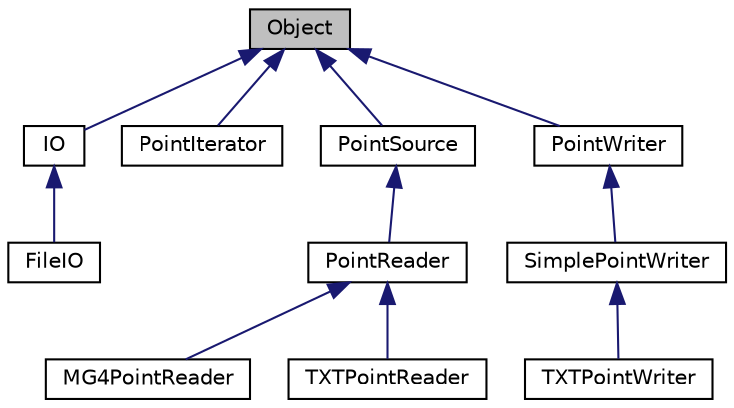 digraph "Object"
{
  bgcolor="transparent";
  edge [fontname="Helvetica",fontsize="10",labelfontname="Helvetica",labelfontsize="10"];
  node [fontname="Helvetica",fontsize="10",shape=record];
  Node1 [label="Object",height=0.2,width=0.4,color="black", fillcolor="grey75", style="filled" fontcolor="black"];
  Node1 -> Node2 [dir="back",color="midnightblue",fontsize="10",style="solid",fontname="Helvetica"];
  Node2 [label="IO",height=0.2,width=0.4,color="black",URL="$a00008.html",tooltip="IO is the base class for binary input and output. "];
  Node2 -> Node3 [dir="back",color="midnightblue",fontsize="10",style="solid",fontname="Helvetica"];
  Node3 [label="FileIO",height=0.2,width=0.4,color="black",URL="$a00007.html",tooltip="FileIO implements file-based IO. "];
  Node1 -> Node4 [dir="back",color="midnightblue",fontsize="10",style="solid",fontname="Helvetica"];
  Node4 [label="PointIterator",height=0.2,width=0.4,color="black",URL="$a00019.html",tooltip="PointIterator is the base class for accessing the point cloud. "];
  Node1 -> Node5 [dir="back",color="midnightblue",fontsize="10",style="solid",fontname="Helvetica"];
  Node5 [label="PointSource",height=0.2,width=0.4,color="black",URL="$a00021.html",tooltip="PointSource is the base class of LiDAR point cloud extraction pipeline. "];
  Node5 -> Node6 [dir="back",color="midnightblue",fontsize="10",style="solid",fontname="Helvetica"];
  Node6 [label="PointReader",height=0.2,width=0.4,color="black",URL="$a00020.html",tooltip="PointReader is the base class for reading LiDAR file formats. "];
  Node6 -> Node7 [dir="back",color="midnightblue",fontsize="10",style="solid",fontname="Helvetica"];
  Node7 [label="MG4PointReader",height=0.2,width=0.4,color="black",URL="$a00011.html",tooltip="MG4PointReader reads LiDAR-based MrSID files. "];
  Node6 -> Node8 [dir="back",color="midnightblue",fontsize="10",style="solid",fontname="Helvetica"];
  Node8 [label="TXTPointReader",height=0.2,width=0.4,color="black",URL="$a00030.html",tooltip="TXTPointReader reads LiDAR-based Text files. "];
  Node1 -> Node9 [dir="back",color="midnightblue",fontsize="10",style="solid",fontname="Helvetica"];
  Node9 [label="PointWriter",height=0.2,width=0.4,color="black",URL="$a00022.html",tooltip="PointWriter is the base for writing LiDAR files. "];
  Node9 -> Node10 [dir="back",color="midnightblue",fontsize="10",style="solid",fontname="Helvetica"];
  Node10 [label="SimplePointWriter",height=0.2,width=0.4,color="black",URL="$a00026.html",tooltip="SimplePointWriter handles some of the bookkeeping of writing a file. "];
  Node10 -> Node11 [dir="back",color="midnightblue",fontsize="10",style="solid",fontname="Helvetica"];
  Node11 [label="TXTPointWriter",height=0.2,width=0.4,color="black",URL="$a00031.html",tooltip="TXTPointWriter writes LiDAR-based Text files. "];
}
